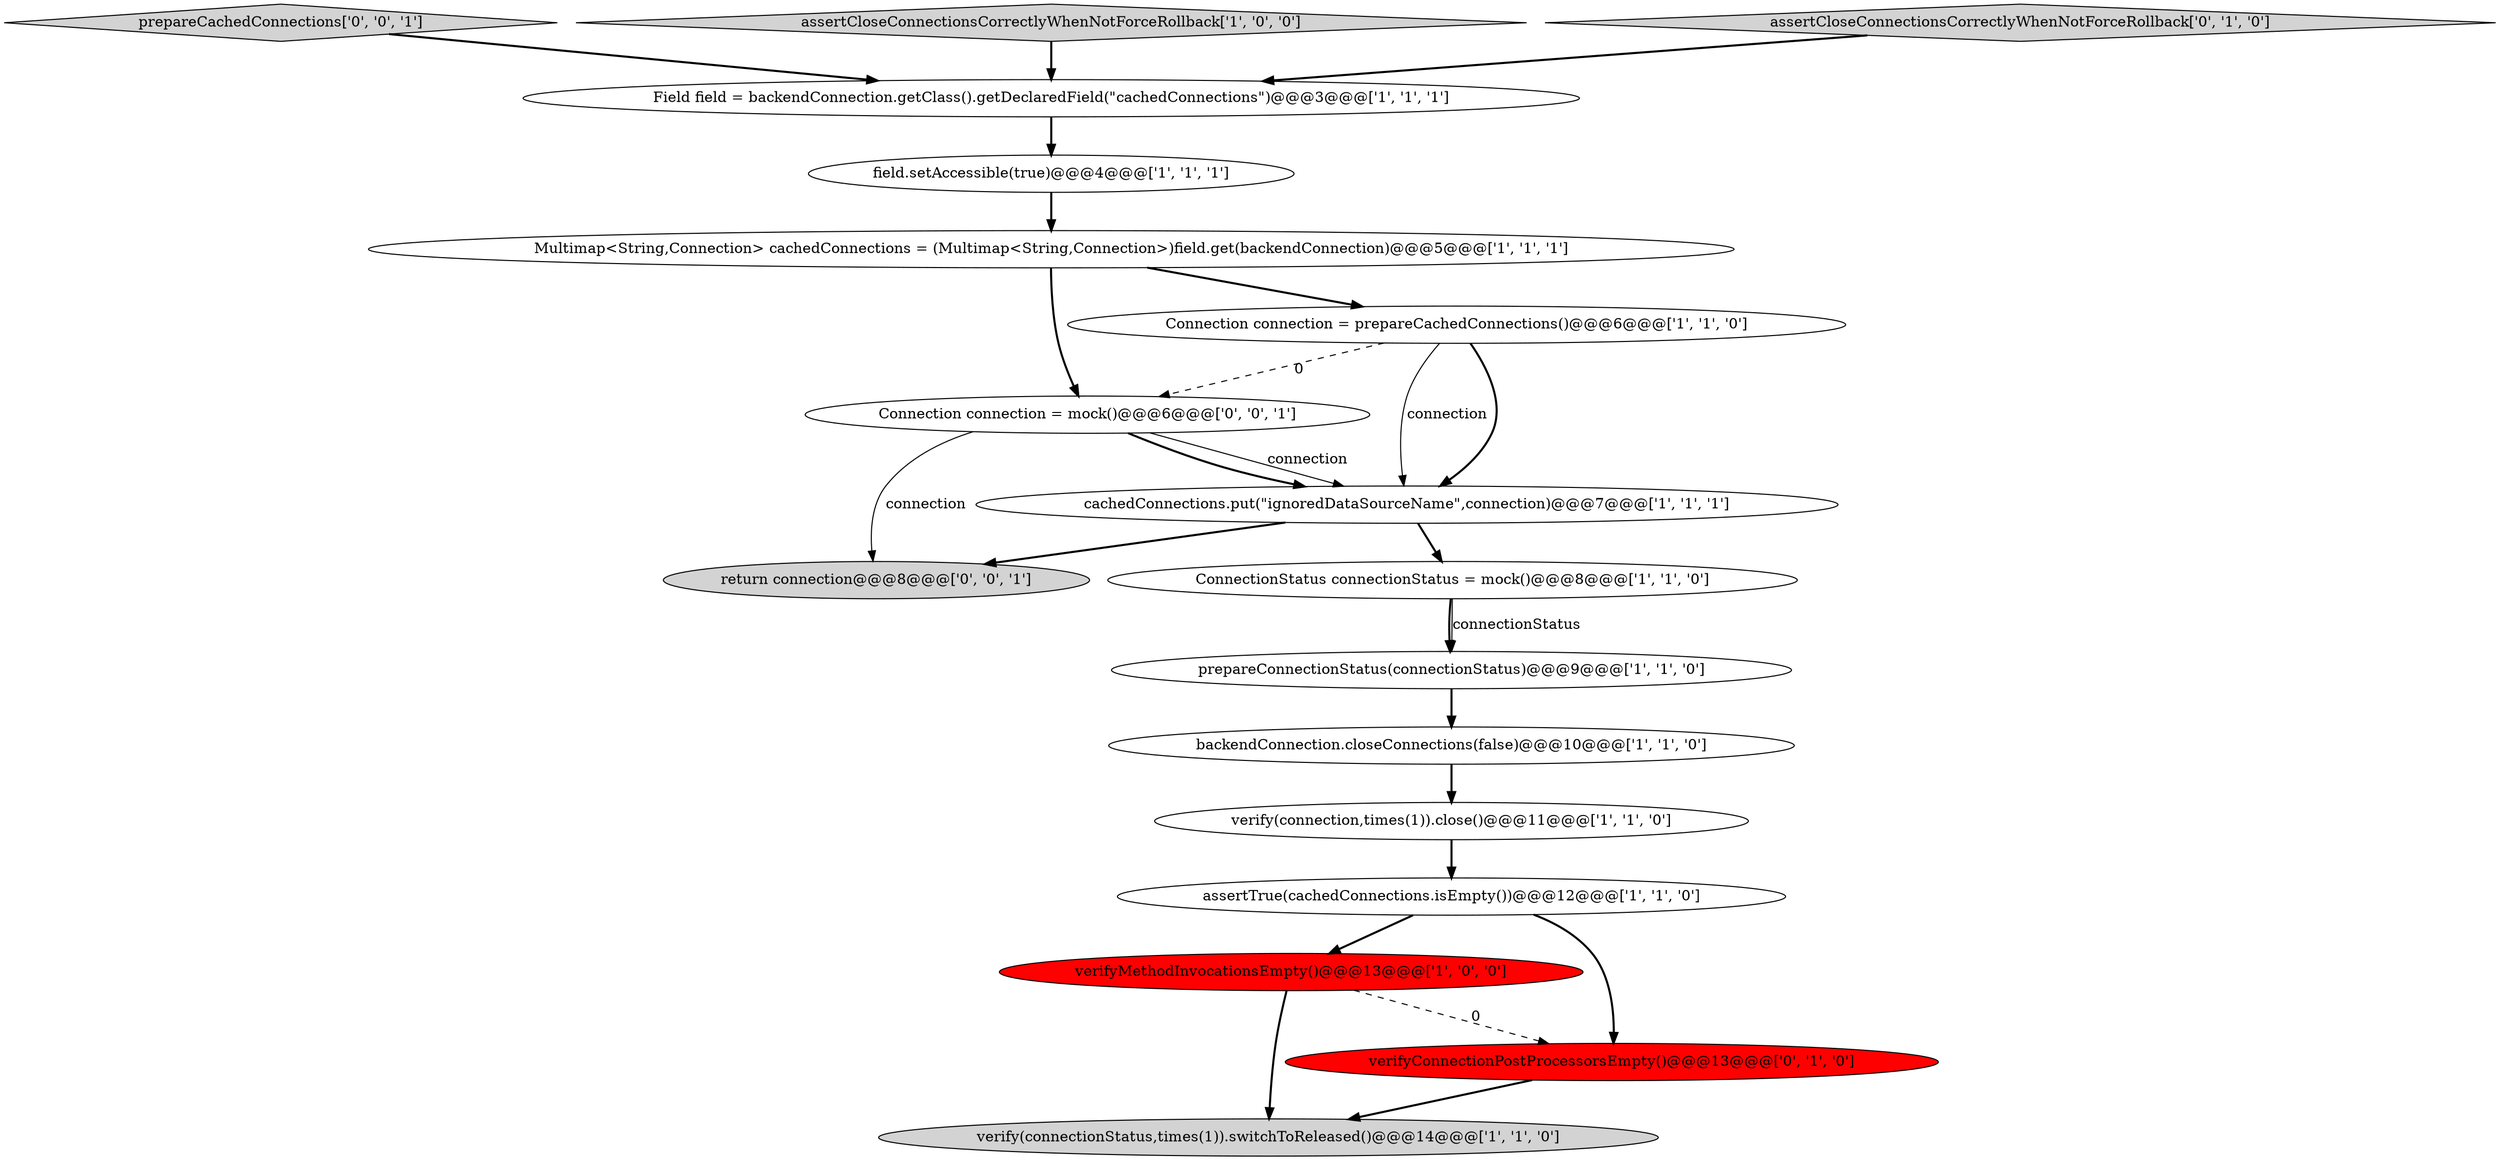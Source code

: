digraph {
15 [style = filled, label = "return connection@@@8@@@['0', '0', '1']", fillcolor = lightgray, shape = ellipse image = "AAA0AAABBB3BBB"];
2 [style = filled, label = "cachedConnections.put(\"ignoredDataSourceName\",connection)@@@7@@@['1', '1', '1']", fillcolor = white, shape = ellipse image = "AAA0AAABBB1BBB"];
12 [style = filled, label = "verifyMethodInvocationsEmpty()@@@13@@@['1', '0', '0']", fillcolor = red, shape = ellipse image = "AAA1AAABBB1BBB"];
11 [style = filled, label = "ConnectionStatus connectionStatus = mock()@@@8@@@['1', '1', '0']", fillcolor = white, shape = ellipse image = "AAA0AAABBB1BBB"];
5 [style = filled, label = "Field field = backendConnection.getClass().getDeclaredField(\"cachedConnections\")@@@3@@@['1', '1', '1']", fillcolor = white, shape = ellipse image = "AAA0AAABBB1BBB"];
17 [style = filled, label = "Connection connection = mock()@@@6@@@['0', '0', '1']", fillcolor = white, shape = ellipse image = "AAA0AAABBB3BBB"];
6 [style = filled, label = "prepareConnectionStatus(connectionStatus)@@@9@@@['1', '1', '0']", fillcolor = white, shape = ellipse image = "AAA0AAABBB1BBB"];
16 [style = filled, label = "prepareCachedConnections['0', '0', '1']", fillcolor = lightgray, shape = diamond image = "AAA0AAABBB3BBB"];
0 [style = filled, label = "verify(connection,times(1)).close()@@@11@@@['1', '1', '0']", fillcolor = white, shape = ellipse image = "AAA0AAABBB1BBB"];
9 [style = filled, label = "Connection connection = prepareCachedConnections()@@@6@@@['1', '1', '0']", fillcolor = white, shape = ellipse image = "AAA0AAABBB1BBB"];
3 [style = filled, label = "assertCloseConnectionsCorrectlyWhenNotForceRollback['1', '0', '0']", fillcolor = lightgray, shape = diamond image = "AAA0AAABBB1BBB"];
10 [style = filled, label = "backendConnection.closeConnections(false)@@@10@@@['1', '1', '0']", fillcolor = white, shape = ellipse image = "AAA0AAABBB1BBB"];
14 [style = filled, label = "verifyConnectionPostProcessorsEmpty()@@@13@@@['0', '1', '0']", fillcolor = red, shape = ellipse image = "AAA1AAABBB2BBB"];
7 [style = filled, label = "assertTrue(cachedConnections.isEmpty())@@@12@@@['1', '1', '0']", fillcolor = white, shape = ellipse image = "AAA0AAABBB1BBB"];
13 [style = filled, label = "assertCloseConnectionsCorrectlyWhenNotForceRollback['0', '1', '0']", fillcolor = lightgray, shape = diamond image = "AAA0AAABBB2BBB"];
4 [style = filled, label = "field.setAccessible(true)@@@4@@@['1', '1', '1']", fillcolor = white, shape = ellipse image = "AAA0AAABBB1BBB"];
1 [style = filled, label = "verify(connectionStatus,times(1)).switchToReleased()@@@14@@@['1', '1', '0']", fillcolor = lightgray, shape = ellipse image = "AAA0AAABBB1BBB"];
8 [style = filled, label = "Multimap<String,Connection> cachedConnections = (Multimap<String,Connection>)field.get(backendConnection)@@@5@@@['1', '1', '1']", fillcolor = white, shape = ellipse image = "AAA0AAABBB1BBB"];
9->2 [style = bold, label=""];
7->12 [style = bold, label=""];
11->6 [style = bold, label=""];
9->2 [style = solid, label="connection"];
11->6 [style = solid, label="connectionStatus"];
12->1 [style = bold, label=""];
17->2 [style = solid, label="connection"];
14->1 [style = bold, label=""];
0->7 [style = bold, label=""];
7->14 [style = bold, label=""];
8->17 [style = bold, label=""];
17->15 [style = solid, label="connection"];
3->5 [style = bold, label=""];
12->14 [style = dashed, label="0"];
17->2 [style = bold, label=""];
6->10 [style = bold, label=""];
9->17 [style = dashed, label="0"];
10->0 [style = bold, label=""];
5->4 [style = bold, label=""];
2->15 [style = bold, label=""];
8->9 [style = bold, label=""];
13->5 [style = bold, label=""];
16->5 [style = bold, label=""];
4->8 [style = bold, label=""];
2->11 [style = bold, label=""];
}
